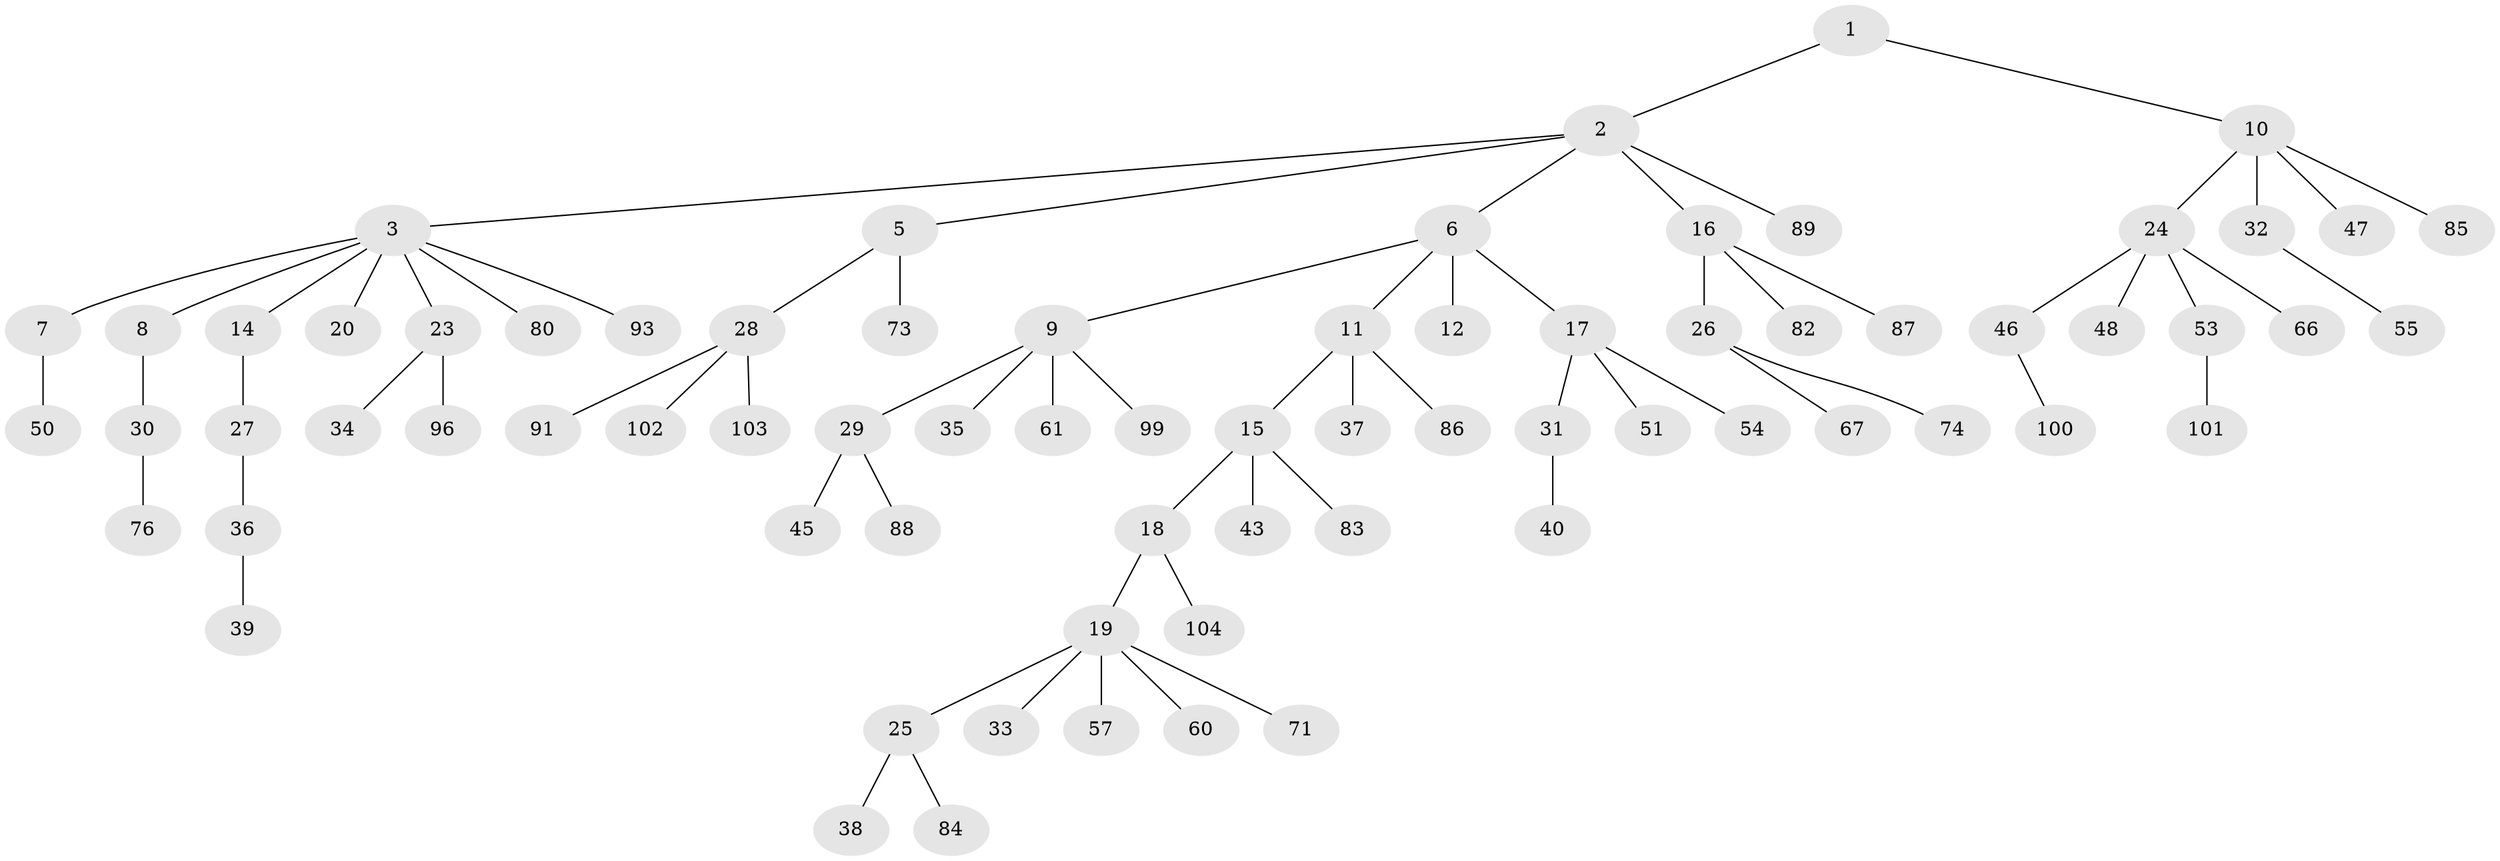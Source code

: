 // Generated by graph-tools (version 1.1) at 2025/52/02/27/25 19:52:12]
// undirected, 73 vertices, 72 edges
graph export_dot {
graph [start="1"]
  node [color=gray90,style=filled];
  1;
  2 [super="+52"];
  3 [super="+4"];
  5;
  6 [super="+81"];
  7;
  8 [super="+70"];
  9 [super="+94"];
  10 [super="+56"];
  11 [super="+13"];
  12 [super="+62"];
  14 [super="+65"];
  15 [super="+41"];
  16 [super="+68"];
  17 [super="+21"];
  18;
  19 [super="+22"];
  20 [super="+59"];
  23 [super="+95"];
  24 [super="+42"];
  25 [super="+105"];
  26;
  27;
  28 [super="+44"];
  29 [super="+49"];
  30 [super="+78"];
  31;
  32 [super="+90"];
  33;
  34;
  35;
  36 [super="+64"];
  37 [super="+98"];
  38;
  39 [super="+106"];
  40 [super="+63"];
  43;
  45 [super="+69"];
  46 [super="+58"];
  47;
  48;
  50;
  51;
  53 [super="+79"];
  54;
  55;
  57;
  60 [super="+72"];
  61 [super="+77"];
  66;
  67;
  71;
  73 [super="+75"];
  74;
  76;
  80;
  82;
  83;
  84;
  85 [super="+92"];
  86;
  87;
  88;
  89 [super="+97"];
  91;
  93;
  96;
  99;
  100;
  101;
  102;
  103;
  104;
  1 -- 2;
  1 -- 10;
  2 -- 3;
  2 -- 5;
  2 -- 6;
  2 -- 16;
  2 -- 89;
  3 -- 14;
  3 -- 80;
  3 -- 20;
  3 -- 23;
  3 -- 7;
  3 -- 8;
  3 -- 93;
  5 -- 28;
  5 -- 73;
  6 -- 9;
  6 -- 11;
  6 -- 12;
  6 -- 17;
  7 -- 50;
  8 -- 30;
  9 -- 29;
  9 -- 35;
  9 -- 61;
  9 -- 99;
  10 -- 24;
  10 -- 32;
  10 -- 47;
  10 -- 85;
  11 -- 37;
  11 -- 86;
  11 -- 15;
  14 -- 27;
  15 -- 18;
  15 -- 43;
  15 -- 83;
  16 -- 26;
  16 -- 87;
  16 -- 82;
  17 -- 51;
  17 -- 54;
  17 -- 31;
  18 -- 19;
  18 -- 104;
  19 -- 25;
  19 -- 60;
  19 -- 71;
  19 -- 33;
  19 -- 57;
  23 -- 34;
  23 -- 96;
  24 -- 48;
  24 -- 53;
  24 -- 66;
  24 -- 46;
  25 -- 38;
  25 -- 84;
  26 -- 67;
  26 -- 74;
  27 -- 36;
  28 -- 91;
  28 -- 103;
  28 -- 102;
  29 -- 45;
  29 -- 88;
  30 -- 76;
  31 -- 40;
  32 -- 55;
  36 -- 39;
  46 -- 100;
  53 -- 101;
}
